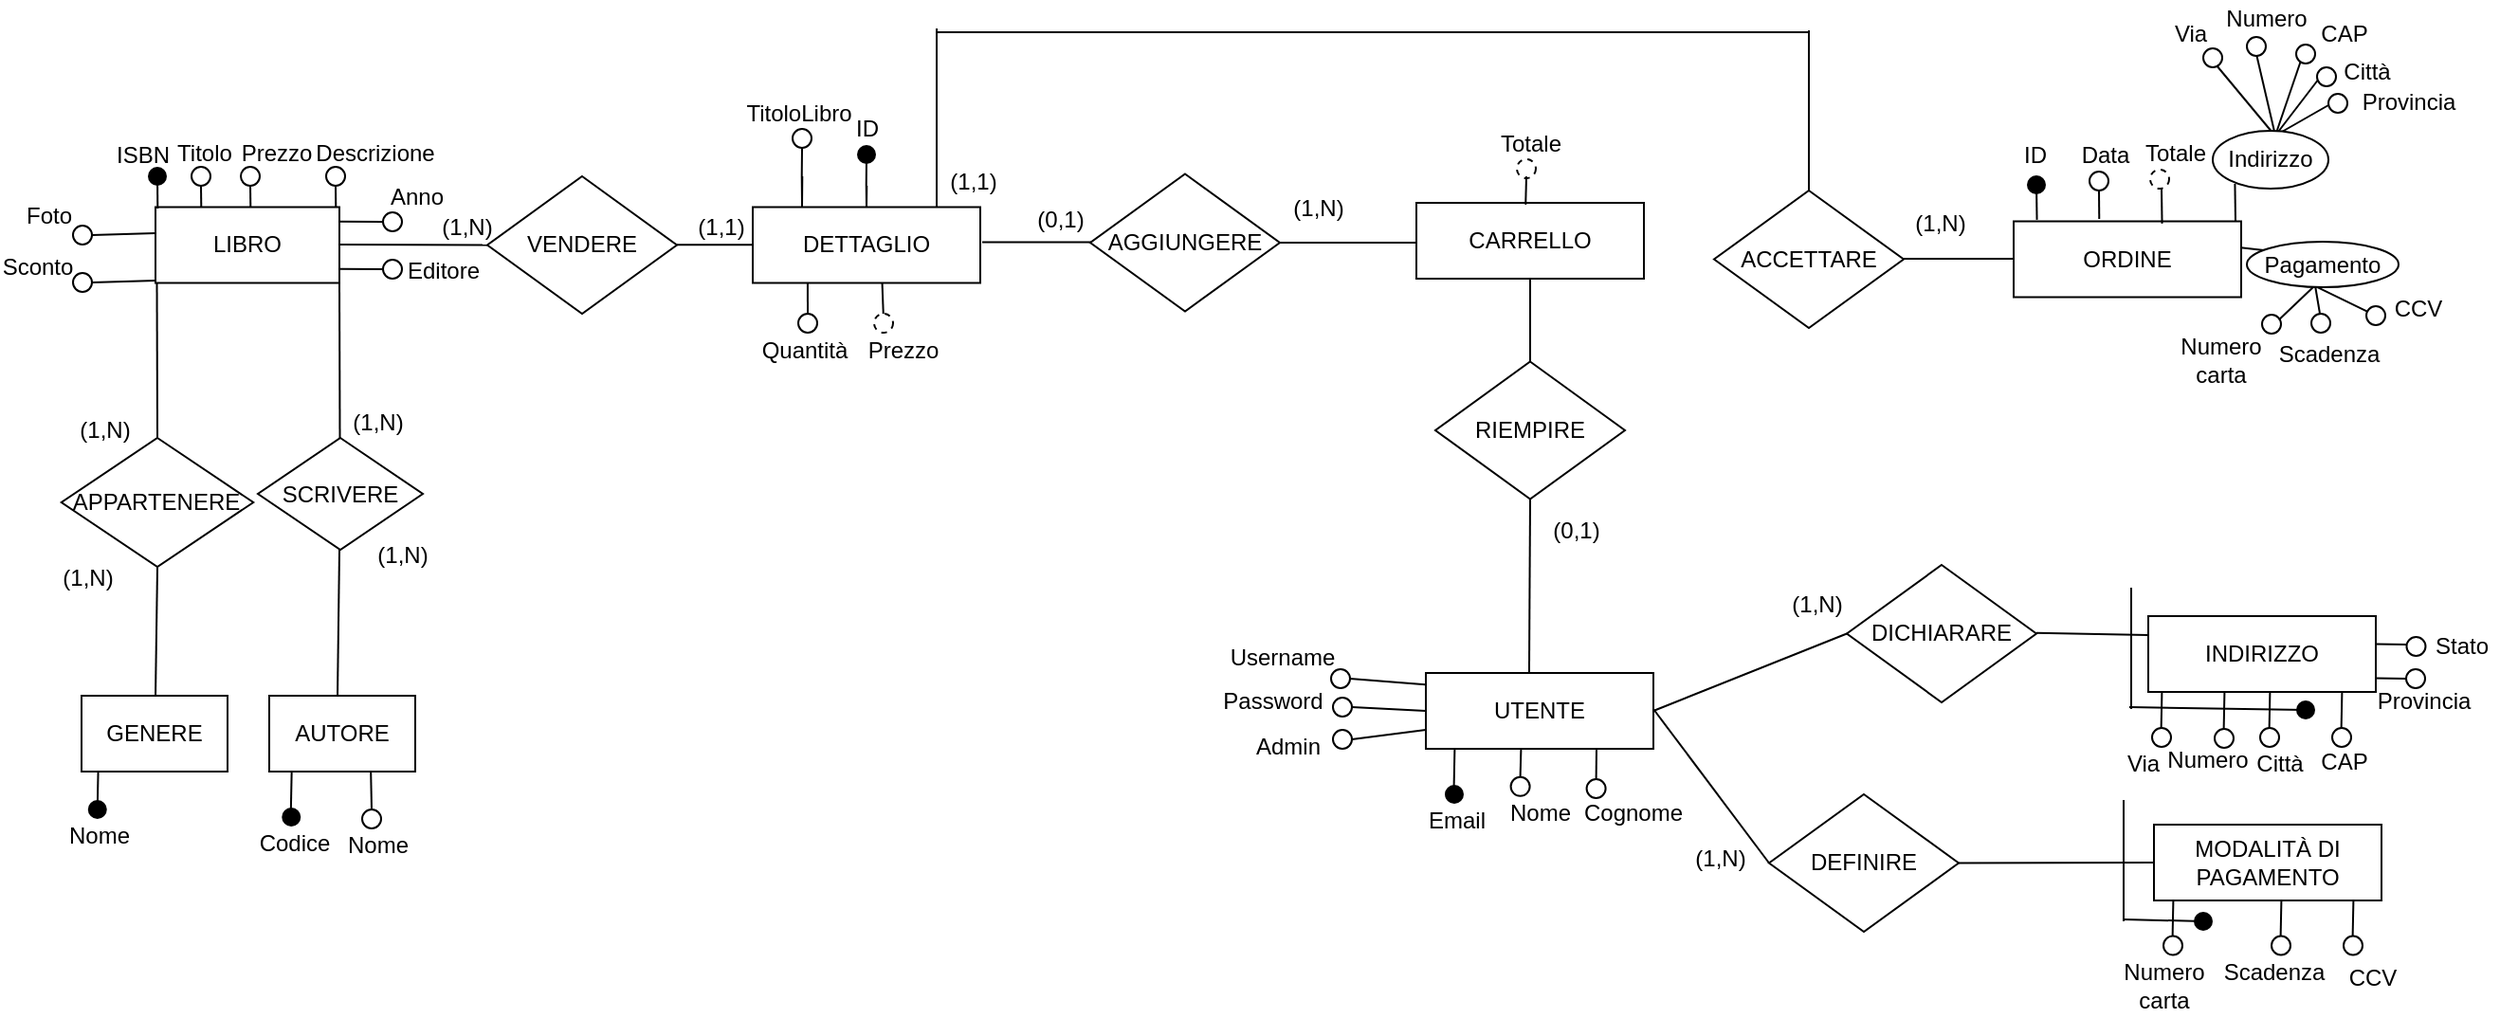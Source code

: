 <mxfile version="20.0.3" type="device"><diagram id="fzZBB7RTzRAueiXdscIY" name="modello ER"><mxGraphModel dx="1938" dy="1129" grid="1" gridSize="1" guides="1" tooltips="1" connect="1" arrows="1" fold="1" page="1" pageScale="1" pageWidth="1920" pageHeight="1200" math="0" shadow="0"><root><mxCell id="0"/><mxCell id="1" parent="0"/><mxCell id="a6g49Ok7K9a2qsl1jg5n-1" value="" style="endArrow=none;html=1;rounded=0;fillColor=#000000;startArrow=none;" parent="1" edge="1"><mxGeometry width="50" height="50" relative="1" as="geometry"><mxPoint x="1368" y="553" as="sourcePoint"/><mxPoint x="1368" y="617" as="targetPoint"/></mxGeometry></mxCell><mxCell id="3UIC18VesQbMjdOlCdr_-15" value="LIBRO" style="rounded=0;whiteSpace=wrap;html=1;" parent="1" vertex="1"><mxGeometry x="326" y="352.25" width="97" height="40" as="geometry"/></mxCell><mxCell id="3UIC18VesQbMjdOlCdr_-17" value="" style="endArrow=none;html=1;rounded=0;exitDx=0;exitDy=0;exitPerimeter=0;entryX=0.5;entryY=1;entryDx=0;entryDy=0;startArrow=none;" parent="1" source="3UIC18VesQbMjdOlCdr_-18" edge="1"><mxGeometry width="50" height="50" relative="1" as="geometry"><mxPoint x="327.14" y="353.0" as="sourcePoint"/><mxPoint x="327" y="338" as="targetPoint"/><Array as="points"/></mxGeometry></mxCell><mxCell id="3UIC18VesQbMjdOlCdr_-18" value="" style="shape=waypoint;sketch=0;size=6;pointerEvents=1;points=[];resizable=0;rotatable=0;perimeter=centerPerimeter;snapToPoint=1;strokeWidth=3;" parent="1" vertex="1"><mxGeometry x="307" y="316" width="40" height="40" as="geometry"/></mxCell><mxCell id="3UIC18VesQbMjdOlCdr_-19" value="" style="endArrow=none;html=1;rounded=0;exitX=0.044;exitY=-0.014;exitDx=0;exitDy=0;exitPerimeter=0;entryDx=0;entryDy=0;" parent="1" target="3UIC18VesQbMjdOlCdr_-18" edge="1"><mxGeometry width="50" height="50" relative="1" as="geometry"><mxPoint x="327.14" y="353.0" as="sourcePoint"/><mxPoint x="327" y="338" as="targetPoint"/><Array as="points"><mxPoint x="326.86" y="352.56"/></Array></mxGeometry></mxCell><mxCell id="3UIC18VesQbMjdOlCdr_-20" value="ISBN" style="text;html=1;align=center;verticalAlign=middle;resizable=0;points=[];autosize=1;strokeColor=none;fillColor=none;" parent="1" vertex="1"><mxGeometry x="300" y="316" width="38" height="18" as="geometry"/></mxCell><mxCell id="3UIC18VesQbMjdOlCdr_-21" value="" style="ellipse;whiteSpace=wrap;html=1;strokeWidth=1;" parent="1" vertex="1"><mxGeometry x="345" y="331" width="10" height="10" as="geometry"/></mxCell><mxCell id="3UIC18VesQbMjdOlCdr_-23" value="" style="endArrow=none;html=1;rounded=0;exitX=0.044;exitY=-0.014;exitDx=0;exitDy=0;exitPerimeter=0;" parent="1" edge="1"><mxGeometry width="50" height="50" relative="1" as="geometry"><mxPoint x="350.14" y="352.25" as="sourcePoint"/><mxPoint x="350" y="341" as="targetPoint"/><Array as="points"><mxPoint x="349.86" y="351.81"/></Array></mxGeometry></mxCell><mxCell id="3UIC18VesQbMjdOlCdr_-24" value="Titolo" style="text;html=1;strokeColor=none;fillColor=none;align=center;verticalAlign=middle;whiteSpace=wrap;rounded=0;" parent="1" vertex="1"><mxGeometry x="326" y="311" width="52" height="25" as="geometry"/></mxCell><mxCell id="3UIC18VesQbMjdOlCdr_-27" value="" style="ellipse;whiteSpace=wrap;html=1;strokeWidth=1;" parent="1" vertex="1"><mxGeometry x="371" y="331" width="10" height="10" as="geometry"/></mxCell><mxCell id="3UIC18VesQbMjdOlCdr_-28" value="" style="endArrow=none;html=1;rounded=0;exitX=0.044;exitY=-0.014;exitDx=0;exitDy=0;exitPerimeter=0;" parent="1" edge="1"><mxGeometry width="50" height="50" relative="1" as="geometry"><mxPoint x="376.14" y="352.25" as="sourcePoint"/><mxPoint x="376" y="341" as="targetPoint"/><Array as="points"><mxPoint x="375.86" y="351.81"/></Array></mxGeometry></mxCell><mxCell id="3UIC18VesQbMjdOlCdr_-29" value="Prezzo" style="text;html=1;strokeColor=none;fillColor=none;align=center;verticalAlign=middle;whiteSpace=wrap;rounded=0;" parent="1" vertex="1"><mxGeometry x="364" y="311" width="52" height="25" as="geometry"/></mxCell><mxCell id="3UIC18VesQbMjdOlCdr_-30" value="" style="ellipse;whiteSpace=wrap;html=1;strokeWidth=1;" parent="1" vertex="1"><mxGeometry x="416" y="331" width="10" height="10" as="geometry"/></mxCell><mxCell id="3UIC18VesQbMjdOlCdr_-31" value="" style="endArrow=none;html=1;rounded=0;exitX=0.044;exitY=-0.014;exitDx=0;exitDy=0;exitPerimeter=0;" parent="1" edge="1"><mxGeometry width="50" height="50" relative="1" as="geometry"><mxPoint x="421.14" y="352.25" as="sourcePoint"/><mxPoint x="421" y="341" as="targetPoint"/><Array as="points"><mxPoint x="420.86" y="351.81"/></Array></mxGeometry></mxCell><mxCell id="3UIC18VesQbMjdOlCdr_-32" value="Descrizione" style="text;html=1;strokeColor=none;fillColor=none;align=center;verticalAlign=middle;whiteSpace=wrap;rounded=0;" parent="1" vertex="1"><mxGeometry x="426" y="316" width="32" height="15" as="geometry"/></mxCell><mxCell id="3UIC18VesQbMjdOlCdr_-33" value="" style="ellipse;whiteSpace=wrap;html=1;strokeWidth=1;" parent="1" vertex="1"><mxGeometry x="446" y="355" width="10" height="10" as="geometry"/></mxCell><mxCell id="3UIC18VesQbMjdOlCdr_-35" value="Anno" style="text;html=1;strokeColor=none;fillColor=none;align=center;verticalAlign=middle;whiteSpace=wrap;rounded=0;" parent="1" vertex="1"><mxGeometry x="444" y="337" width="40" height="19" as="geometry"/></mxCell><mxCell id="3UIC18VesQbMjdOlCdr_-36" value="" style="endArrow=none;html=1;rounded=0;startArrow=none;" parent="1" edge="1"><mxGeometry width="50" height="50" relative="1" as="geometry"><mxPoint x="423" y="359.88" as="sourcePoint"/><mxPoint x="446" y="360" as="targetPoint"/></mxGeometry></mxCell><mxCell id="3UIC18VesQbMjdOlCdr_-37" value="" style="endArrow=none;html=1;rounded=0;startArrow=none;entryX=0;entryY=0.5;entryDx=0;entryDy=0;" parent="1" target="3UIC18VesQbMjdOlCdr_-38" edge="1"><mxGeometry width="50" height="50" relative="1" as="geometry"><mxPoint x="423" y="372.05" as="sourcePoint"/><mxPoint x="485" y="372" as="targetPoint"/></mxGeometry></mxCell><mxCell id="3UIC18VesQbMjdOlCdr_-38" value="VENDERE" style="rhombus;whiteSpace=wrap;html=1;" parent="1" vertex="1"><mxGeometry x="501" y="336" width="100" height="72.5" as="geometry"/></mxCell><mxCell id="3UIC18VesQbMjdOlCdr_-40" value="(1,N)" style="text;html=1;align=center;verticalAlign=middle;resizable=0;points=[];autosize=1;strokeColor=none;fillColor=none;" parent="1" vertex="1"><mxGeometry x="470" y="353" width="40" height="20" as="geometry"/></mxCell><mxCell id="3UIC18VesQbMjdOlCdr_-41" value="" style="ellipse;whiteSpace=wrap;html=1;strokeWidth=1;" parent="1" vertex="1"><mxGeometry x="446" y="380" width="10" height="10" as="geometry"/></mxCell><mxCell id="3UIC18VesQbMjdOlCdr_-42" value="" style="endArrow=none;html=1;rounded=0;startArrow=none;" parent="1" edge="1"><mxGeometry width="50" height="50" relative="1" as="geometry"><mxPoint x="423" y="384.88" as="sourcePoint"/><mxPoint x="446" y="385" as="targetPoint"/></mxGeometry></mxCell><mxCell id="3UIC18VesQbMjdOlCdr_-43" value="Editore" style="text;html=1;strokeColor=none;fillColor=none;align=center;verticalAlign=middle;whiteSpace=wrap;rounded=0;" parent="1" vertex="1"><mxGeometry x="458" y="376" width="40" height="19" as="geometry"/></mxCell><mxCell id="3UIC18VesQbMjdOlCdr_-44" value="" style="endArrow=none;html=1;rounded=0;entryX=0;entryY=0.5;entryDx=0;entryDy=0;startArrow=none;" parent="1" edge="1"><mxGeometry width="50" height="50" relative="1" as="geometry"><mxPoint x="601" y="372.07" as="sourcePoint"/><mxPoint x="641" y="372.07" as="targetPoint"/></mxGeometry></mxCell><mxCell id="3UIC18VesQbMjdOlCdr_-45" value="DETTAGLIO" style="rounded=0;whiteSpace=wrap;html=1;" parent="1" vertex="1"><mxGeometry x="641" y="352.25" width="120" height="40" as="geometry"/></mxCell><mxCell id="3UIC18VesQbMjdOlCdr_-51" value="" style="endArrow=none;html=1;rounded=0;exitX=0.044;exitY=-0.014;exitDx=0;exitDy=0;exitPerimeter=0;entryX=0.5;entryY=1;entryDx=0;entryDy=0;" parent="1" edge="1"><mxGeometry width="50" height="50" relative="1" as="geometry"><mxPoint x="701.14" y="341.0" as="sourcePoint"/><mxPoint x="701" y="326" as="targetPoint"/><Array as="points"><mxPoint x="701" y="352"/><mxPoint x="700.86" y="340.56"/></Array></mxGeometry></mxCell><mxCell id="3UIC18VesQbMjdOlCdr_-52" value="ID" style="text;html=1;align=center;verticalAlign=middle;resizable=0;points=[];autosize=1;strokeColor=none;fillColor=none;" parent="1" vertex="1"><mxGeometry x="690" y="302" width="22" height="18" as="geometry"/></mxCell><mxCell id="3UIC18VesQbMjdOlCdr_-53" value="" style="ellipse;whiteSpace=wrap;html=1;strokeWidth=1;" parent="1" vertex="1"><mxGeometry x="665" y="408.5" width="10" height="10" as="geometry"/></mxCell><mxCell id="3UIC18VesQbMjdOlCdr_-55" value="" style="endArrow=none;html=1;rounded=0;startArrow=none;exitX=0.233;exitY=1.021;exitDx=0;exitDy=0;exitPerimeter=0;" parent="1" edge="1"><mxGeometry width="50" height="50" relative="1" as="geometry"><mxPoint x="669.96" y="392.09" as="sourcePoint"/><mxPoint x="670" y="408" as="targetPoint"/></mxGeometry></mxCell><mxCell id="3UIC18VesQbMjdOlCdr_-56" value="" style="endArrow=none;html=1;rounded=0;startArrow=none;exitX=0.569;exitY=1.006;exitDx=0;exitDy=0;exitPerimeter=0;" parent="1" source="3UIC18VesQbMjdOlCdr_-45" target="3UIC18VesQbMjdOlCdr_-57" edge="1"><mxGeometry width="50" height="50" relative="1" as="geometry"><mxPoint x="696" y="408" as="sourcePoint"/><mxPoint x="709" y="407" as="targetPoint"/></mxGeometry></mxCell><mxCell id="3UIC18VesQbMjdOlCdr_-57" value="" style="ellipse;whiteSpace=wrap;html=1;strokeWidth=1;dashed=1;" parent="1" vertex="1"><mxGeometry x="705" y="408.5" width="10" height="10" as="geometry"/></mxCell><mxCell id="3UIC18VesQbMjdOlCdr_-58" value="Quantità" style="text;html=1;align=center;verticalAlign=middle;resizable=0;points=[];autosize=1;strokeColor=none;fillColor=none;" parent="1" vertex="1"><mxGeometry x="640" y="418.5" width="56" height="18" as="geometry"/></mxCell><mxCell id="3UIC18VesQbMjdOlCdr_-59" value="Prezzo" style="text;html=1;align=center;verticalAlign=middle;resizable=0;points=[];autosize=1;strokeColor=none;fillColor=none;" parent="1" vertex="1"><mxGeometry x="696" y="418.5" width="48" height="18" as="geometry"/></mxCell><mxCell id="3UIC18VesQbMjdOlCdr_-60" value="" style="endArrow=none;html=1;rounded=0;startArrow=none;exitX=0.75;exitY=1;exitDx=0;exitDy=0;" parent="1" edge="1"><mxGeometry width="50" height="50" relative="1" as="geometry"><mxPoint x="423.0" y="392.25" as="sourcePoint"/><mxPoint x="423.25" y="474" as="targetPoint"/></mxGeometry></mxCell><mxCell id="3UIC18VesQbMjdOlCdr_-61" value="SCRIVERE" style="rhombus;whiteSpace=wrap;html=1;" parent="1" vertex="1"><mxGeometry x="380" y="474" width="87" height="59" as="geometry"/></mxCell><mxCell id="3UIC18VesQbMjdOlCdr_-62" value="" style="endArrow=none;html=1;rounded=0;startArrow=none;exitX=0.75;exitY=1;exitDx=0;exitDy=0;" parent="1" edge="1"><mxGeometry width="50" height="50" relative="1" as="geometry"><mxPoint x="326.75" y="392.25" as="sourcePoint"/><mxPoint x="327" y="474" as="targetPoint"/></mxGeometry></mxCell><mxCell id="3UIC18VesQbMjdOlCdr_-63" value="APPARTENERE" style="rhombus;whiteSpace=wrap;html=1;" parent="1" vertex="1"><mxGeometry x="276.38" y="474" width="101.25" height="68" as="geometry"/></mxCell><mxCell id="3UIC18VesQbMjdOlCdr_-64" value="(1,N)" style="text;html=1;align=center;verticalAlign=middle;resizable=0;points=[];autosize=1;strokeColor=none;fillColor=none;" parent="1" vertex="1"><mxGeometry x="423" y="456" width="40" height="20" as="geometry"/></mxCell><mxCell id="3UIC18VesQbMjdOlCdr_-65" value="(1,N)" style="text;html=1;align=center;verticalAlign=middle;resizable=0;points=[];autosize=1;strokeColor=none;fillColor=none;" parent="1" vertex="1"><mxGeometry x="436" y="526" width="40" height="20" as="geometry"/></mxCell><mxCell id="3UIC18VesQbMjdOlCdr_-66" value="(1,N)" style="text;html=1;align=center;verticalAlign=middle;resizable=0;points=[];autosize=1;strokeColor=none;fillColor=none;" parent="1" vertex="1"><mxGeometry x="279" y="460" width="40" height="20" as="geometry"/></mxCell><mxCell id="3UIC18VesQbMjdOlCdr_-67" value="(1,N)" style="text;html=1;align=center;verticalAlign=middle;resizable=0;points=[];autosize=1;strokeColor=none;fillColor=none;" parent="1" vertex="1"><mxGeometry x="270" y="538" width="40" height="20" as="geometry"/></mxCell><mxCell id="3UIC18VesQbMjdOlCdr_-68" value="" style="endArrow=none;html=1;rounded=0;startArrow=none;exitX=0.5;exitY=1;exitDx=0;exitDy=0;" parent="1" source="3UIC18VesQbMjdOlCdr_-63" edge="1"><mxGeometry width="50" height="50" relative="1" as="geometry"><mxPoint x="316" y="559" as="sourcePoint"/><mxPoint x="326" y="611" as="targetPoint"/></mxGeometry></mxCell><mxCell id="3UIC18VesQbMjdOlCdr_-69" value="" style="endArrow=none;html=1;rounded=0;startArrow=none;exitX=0.5;exitY=1;exitDx=0;exitDy=0;" parent="1" edge="1"><mxGeometry width="50" height="50" relative="1" as="geometry"><mxPoint x="423.005" y="533" as="sourcePoint"/><mxPoint x="422" y="611" as="targetPoint"/></mxGeometry></mxCell><mxCell id="3UIC18VesQbMjdOlCdr_-70" value="GENERE" style="rounded=0;whiteSpace=wrap;html=1;" parent="1" vertex="1"><mxGeometry x="287" y="610" width="77" height="40" as="geometry"/></mxCell><mxCell id="3UIC18VesQbMjdOlCdr_-72" value="AUTORE" style="rounded=0;whiteSpace=wrap;html=1;" parent="1" vertex="1"><mxGeometry x="386" y="610" width="77" height="40" as="geometry"/></mxCell><mxCell id="3UIC18VesQbMjdOlCdr_-74" value="" style="shape=waypoint;sketch=0;size=6;pointerEvents=1;points=[];resizable=0;rotatable=0;perimeter=centerPerimeter;snapToPoint=1;strokeWidth=3;" parent="1" vertex="1"><mxGeometry x="275.38" y="650" width="40" height="40" as="geometry"/></mxCell><mxCell id="3UIC18VesQbMjdOlCdr_-75" value="" style="endArrow=none;html=1;rounded=0;startArrow=none;exitX=0.114;exitY=1.002;exitDx=0;exitDy=0;exitPerimeter=0;" parent="1" source="3UIC18VesQbMjdOlCdr_-70" target="3UIC18VesQbMjdOlCdr_-74" edge="1"><mxGeometry width="50" height="50" relative="1" as="geometry"><mxPoint x="294" y="666" as="sourcePoint"/><mxPoint x="334" y="666" as="targetPoint"/></mxGeometry></mxCell><mxCell id="3UIC18VesQbMjdOlCdr_-76" value="Nome" style="text;html=1;align=center;verticalAlign=middle;resizable=0;points=[];autosize=1;strokeColor=none;fillColor=none;" parent="1" vertex="1"><mxGeometry x="275.38" y="675" width="42" height="18" as="geometry"/></mxCell><mxCell id="3UIC18VesQbMjdOlCdr_-77" value="" style="shape=waypoint;sketch=0;size=6;pointerEvents=1;points=[];resizable=0;rotatable=0;perimeter=centerPerimeter;snapToPoint=1;strokeWidth=3;" parent="1" vertex="1"><mxGeometry x="377.63" y="654" width="40" height="40" as="geometry"/></mxCell><mxCell id="3UIC18VesQbMjdOlCdr_-78" value="Codice" style="text;html=1;align=center;verticalAlign=middle;resizable=0;points=[];autosize=1;strokeColor=none;fillColor=none;" parent="1" vertex="1"><mxGeometry x="374.63" y="679" width="48" height="18" as="geometry"/></mxCell><mxCell id="3UIC18VesQbMjdOlCdr_-79" value="" style="endArrow=none;html=1;rounded=0;startArrow=none;exitX=0.114;exitY=1.002;exitDx=0;exitDy=0;exitPerimeter=0;" parent="1" edge="1"><mxGeometry width="50" height="50" relative="1" as="geometry"><mxPoint x="397.828" y="650.0" as="sourcePoint"/><mxPoint x="397.43" y="669.92" as="targetPoint"/></mxGeometry></mxCell><mxCell id="3UIC18VesQbMjdOlCdr_-80" value="" style="ellipse;whiteSpace=wrap;html=1;strokeWidth=1;" parent="1" vertex="1"><mxGeometry x="435" y="670" width="10" height="10" as="geometry"/></mxCell><mxCell id="3UIC18VesQbMjdOlCdr_-82" value="" style="endArrow=none;html=1;rounded=0;startArrow=none;entryX=0.696;entryY=1.005;entryDx=0;entryDy=0;entryPerimeter=0;" parent="1" target="3UIC18VesQbMjdOlCdr_-72" edge="1"><mxGeometry width="50" height="50" relative="1" as="geometry"><mxPoint x="440" y="670" as="sourcePoint"/><mxPoint x="440" y="651" as="targetPoint"/></mxGeometry></mxCell><mxCell id="3UIC18VesQbMjdOlCdr_-85" value="Nome" style="text;html=1;align=center;verticalAlign=middle;resizable=0;points=[];autosize=1;strokeColor=none;fillColor=none;" parent="1" vertex="1"><mxGeometry x="422" y="680" width="42" height="18" as="geometry"/></mxCell><mxCell id="3UIC18VesQbMjdOlCdr_-87" value="" style="endArrow=none;html=1;rounded=0;startArrow=none;" parent="1" edge="1"><mxGeometry width="50" height="50" relative="1" as="geometry"><mxPoint x="762" y="370.76" as="sourcePoint"/><mxPoint x="836" y="370.76" as="targetPoint"/></mxGeometry></mxCell><mxCell id="3UIC18VesQbMjdOlCdr_-88" value="AGGIUNGERE" style="rhombus;whiteSpace=wrap;html=1;" parent="1" vertex="1"><mxGeometry x="819" y="334.75" width="100" height="72.5" as="geometry"/></mxCell><mxCell id="3UIC18VesQbMjdOlCdr_-90" value="" style="endArrow=none;html=1;rounded=0;startArrow=none;" parent="1" edge="1"><mxGeometry width="50" height="50" relative="1" as="geometry"><mxPoint x="919.0" y="371" as="sourcePoint"/><mxPoint x="993" y="371" as="targetPoint"/></mxGeometry></mxCell><mxCell id="3UIC18VesQbMjdOlCdr_-91" value="(1,N)" style="text;html=1;align=center;verticalAlign=middle;resizable=0;points=[];autosize=1;strokeColor=none;fillColor=none;" parent="1" vertex="1"><mxGeometry x="919" y="343" width="40" height="20" as="geometry"/></mxCell><mxCell id="3UIC18VesQbMjdOlCdr_-92" value="CARRELLO" style="rounded=0;whiteSpace=wrap;html=1;" parent="1" vertex="1"><mxGeometry x="991" y="350" width="120" height="40" as="geometry"/></mxCell><mxCell id="3UIC18VesQbMjdOlCdr_-101" value="" style="endArrow=none;html=1;rounded=0;entryX=0.5;entryY=1;entryDx=0;entryDy=0;startArrow=none;" parent="1" target="3UIC18VesQbMjdOlCdr_-92" edge="1"><mxGeometry width="50" height="50" relative="1" as="geometry"><mxPoint x="1051" y="435" as="sourcePoint"/><mxPoint x="1025" y="420" as="targetPoint"/></mxGeometry></mxCell><mxCell id="3UIC18VesQbMjdOlCdr_-102" value="RIEMPIRE" style="rhombus;whiteSpace=wrap;html=1;" parent="1" vertex="1"><mxGeometry x="1001" y="433.75" width="100" height="72.5" as="geometry"/></mxCell><mxCell id="3UIC18VesQbMjdOlCdr_-104" value="(0,1)" style="text;html=1;align=center;verticalAlign=middle;resizable=0;points=[];autosize=1;strokeColor=none;fillColor=none;" parent="1" vertex="1"><mxGeometry x="1057" y="513" width="36" height="19" as="geometry"/></mxCell><mxCell id="3UIC18VesQbMjdOlCdr_-105" value="" style="endArrow=none;html=1;rounded=0;entryX=0.5;entryY=1;entryDx=0;entryDy=0;startArrow=none;exitX=0.454;exitY=0.014;exitDx=0;exitDy=0;exitPerimeter=0;" parent="1" source="3UIC18VesQbMjdOlCdr_-106" target="3UIC18VesQbMjdOlCdr_-102" edge="1"><mxGeometry width="50" height="50" relative="1" as="geometry"><mxPoint x="1051" y="559" as="sourcePoint"/><mxPoint x="1020" y="529" as="targetPoint"/></mxGeometry></mxCell><mxCell id="3UIC18VesQbMjdOlCdr_-106" value="UTENTE" style="rounded=0;whiteSpace=wrap;html=1;" parent="1" vertex="1"><mxGeometry x="996" y="598" width="120" height="40" as="geometry"/></mxCell><mxCell id="3UIC18VesQbMjdOlCdr_-107" value="" style="shape=waypoint;sketch=0;size=6;pointerEvents=1;points=[];resizable=0;rotatable=0;perimeter=centerPerimeter;snapToPoint=1;strokeWidth=3;" parent="1" vertex="1"><mxGeometry x="991" y="642.0" width="40" height="40" as="geometry"/></mxCell><mxCell id="3UIC18VesQbMjdOlCdr_-108" value="Email" style="text;html=1;align=center;verticalAlign=middle;resizable=0;points=[];autosize=1;strokeColor=none;fillColor=none;" parent="1" vertex="1"><mxGeometry x="992" y="667.0" width="40" height="18" as="geometry"/></mxCell><mxCell id="3UIC18VesQbMjdOlCdr_-109" value="" style="endArrow=none;html=1;rounded=0;startArrow=none;exitX=0.114;exitY=1.002;exitDx=0;exitDy=0;exitPerimeter=0;" parent="1" edge="1"><mxGeometry width="50" height="50" relative="1" as="geometry"><mxPoint x="1011.198" y="638" as="sourcePoint"/><mxPoint x="1010.8" y="657.92" as="targetPoint"/></mxGeometry></mxCell><mxCell id="3UIC18VesQbMjdOlCdr_-111" value="Nome" style="text;html=1;align=center;verticalAlign=middle;resizable=0;points=[];autosize=1;strokeColor=none;fillColor=none;" parent="1" vertex="1"><mxGeometry x="1035" y="662.92" width="42" height="18" as="geometry"/></mxCell><mxCell id="3UIC18VesQbMjdOlCdr_-112" value="" style="endArrow=none;html=1;rounded=0;startArrow=none;exitX=0.114;exitY=1.002;exitDx=0;exitDy=0;exitPerimeter=0;" parent="1" target="3UIC18VesQbMjdOlCdr_-114" edge="1"><mxGeometry width="50" height="50" relative="1" as="geometry"><mxPoint x="1046.198" y="638" as="sourcePoint"/><mxPoint x="1045.8" y="657.92" as="targetPoint"/></mxGeometry></mxCell><mxCell id="3UIC18VesQbMjdOlCdr_-114" value="" style="ellipse;whiteSpace=wrap;html=1;strokeWidth=1;" parent="1" vertex="1"><mxGeometry x="1040.8" y="652.92" width="10" height="10" as="geometry"/></mxCell><mxCell id="3UIC18VesQbMjdOlCdr_-115" value="Cognome" style="text;html=1;align=center;verticalAlign=middle;resizable=0;points=[];autosize=1;strokeColor=none;fillColor=none;" parent="1" vertex="1"><mxGeometry x="1074" y="662.92" width="62" height="18" as="geometry"/></mxCell><mxCell id="3UIC18VesQbMjdOlCdr_-116" value="" style="ellipse;whiteSpace=wrap;html=1;strokeWidth=1;" parent="1" vertex="1"><mxGeometry x="1080.8" y="654.0" width="10" height="10" as="geometry"/></mxCell><mxCell id="3UIC18VesQbMjdOlCdr_-120" value="" style="endArrow=none;html=1;rounded=0;entryX=0.75;entryY=1;entryDx=0;entryDy=0;startArrow=none;exitX=0.5;exitY=0;exitDx=0;exitDy=0;" parent="1" source="3UIC18VesQbMjdOlCdr_-116" target="3UIC18VesQbMjdOlCdr_-106" edge="1"><mxGeometry width="50" height="50" relative="1" as="geometry"><mxPoint x="1063" y="685" as="sourcePoint"/><mxPoint x="1103" y="685" as="targetPoint"/></mxGeometry></mxCell><mxCell id="3UIC18VesQbMjdOlCdr_-122" value="ACCETTARE" style="rhombus;whiteSpace=wrap;html=1;fillColor=default;" parent="1" vertex="1"><mxGeometry x="1148" y="343.5" width="100" height="72.5" as="geometry"/></mxCell><mxCell id="3UIC18VesQbMjdOlCdr_-124" value="" style="endArrow=none;html=1;rounded=0;startArrow=none;" parent="1" edge="1"><mxGeometry width="50" height="50" relative="1" as="geometry"><mxPoint x="1248" y="379.44" as="sourcePoint"/><mxPoint x="1306" y="379.5" as="targetPoint"/></mxGeometry></mxCell><mxCell id="3UIC18VesQbMjdOlCdr_-126" value="ORDINE" style="rounded=0;whiteSpace=wrap;html=1;fillColor=default;" parent="1" vertex="1"><mxGeometry x="1306" y="359.75" width="120" height="40" as="geometry"/></mxCell><mxCell id="3UIC18VesQbMjdOlCdr_-127" value="" style="ellipse;whiteSpace=wrap;html=1;strokeWidth=1;" parent="1" vertex="1"><mxGeometry x="1346" y="333.5" width="10" height="10" as="geometry"/></mxCell><mxCell id="3UIC18VesQbMjdOlCdr_-128" value="" style="endArrow=none;html=1;rounded=0;exitX=0.044;exitY=-0.014;exitDx=0;exitDy=0;exitPerimeter=0;entryX=0.5;entryY=1;entryDx=0;entryDy=0;" parent="1" target="3UIC18VesQbMjdOlCdr_-127" edge="1"><mxGeometry width="50" height="50" relative="1" as="geometry"><mxPoint x="1351.14" y="358.5" as="sourcePoint"/><mxPoint x="1351" y="344.5" as="targetPoint"/><Array as="points"><mxPoint x="1350.86" y="358.06"/></Array></mxGeometry></mxCell><mxCell id="3UIC18VesQbMjdOlCdr_-130" value="" style="endArrow=none;html=1;rounded=0;entryX=0.5;entryY=1;entryDx=0;entryDy=0;exitDx=0;exitDy=0;exitPerimeter=0;startArrow=none;" parent="1" source="wWxoXZ1GnMz73M7K14au-23" edge="1"><mxGeometry width="50" height="50" relative="1" as="geometry"><mxPoint x="1318.28" y="358.94" as="sourcePoint"/><mxPoint x="1318" y="344.5" as="targetPoint"/></mxGeometry></mxCell><mxCell id="3UIC18VesQbMjdOlCdr_-131" value="ID" style="text;html=1;align=center;verticalAlign=middle;resizable=0;points=[];autosize=1;strokeColor=none;fillColor=none;" parent="1" vertex="1"><mxGeometry x="1306" y="315.5" width="22" height="18" as="geometry"/></mxCell><mxCell id="3UIC18VesQbMjdOlCdr_-132" value="Data" style="text;html=1;align=center;verticalAlign=middle;resizable=0;points=[];autosize=1;strokeColor=none;fillColor=none;" parent="1" vertex="1"><mxGeometry x="1336" y="315.5" width="36" height="18" as="geometry"/></mxCell><mxCell id="3UIC18VesQbMjdOlCdr_-142" value="INDIRIZZO" style="rounded=0;whiteSpace=wrap;html=1;fillColor=default;" parent="1" vertex="1"><mxGeometry x="1377" y="568" width="120" height="40" as="geometry"/></mxCell><mxCell id="3UIC18VesQbMjdOlCdr_-144" value="Via" style="text;html=1;align=center;verticalAlign=middle;resizable=0;points=[];autosize=1;strokeColor=none;fillColor=none;" parent="1" vertex="1"><mxGeometry x="1360" y="637.0" width="27" height="18" as="geometry"/></mxCell><mxCell id="3UIC18VesQbMjdOlCdr_-145" value="" style="endArrow=none;html=1;rounded=0;startArrow=none;exitX=0.114;exitY=1.002;exitDx=0;exitDy=0;exitPerimeter=0;" parent="1" edge="1"><mxGeometry width="50" height="50" relative="1" as="geometry"><mxPoint x="1384.198" y="608.08" as="sourcePoint"/><mxPoint x="1383.8" y="628.0" as="targetPoint"/></mxGeometry></mxCell><mxCell id="3UIC18VesQbMjdOlCdr_-146" value="" style="shape=waypoint;sketch=0;size=6;pointerEvents=1;points=[];resizable=0;rotatable=0;perimeter=centerPerimeter;snapToPoint=1;strokeWidth=3;" parent="1" vertex="1"><mxGeometry x="1421" y="612.0" width="40" height="40" as="geometry"/></mxCell><mxCell id="3UIC18VesQbMjdOlCdr_-147" value="Città" style="text;html=1;align=center;verticalAlign=middle;resizable=0;points=[];autosize=1;strokeColor=none;fillColor=none;" parent="1" vertex="1"><mxGeometry x="1428" y="637.0" width="35" height="18" as="geometry"/></mxCell><mxCell id="3UIC18VesQbMjdOlCdr_-148" value="" style="endArrow=none;html=1;rounded=0;startArrow=none;exitX=0.114;exitY=1.002;exitDx=0;exitDy=0;exitPerimeter=0;" parent="1" edge="1"><mxGeometry width="50" height="50" relative="1" as="geometry"><mxPoint x="1441.198" y="608" as="sourcePoint"/><mxPoint x="1440.8" y="627.92" as="targetPoint"/></mxGeometry></mxCell><mxCell id="3UIC18VesQbMjdOlCdr_-149" value="" style="ellipse;whiteSpace=wrap;html=1;strokeWidth=1;" parent="1" vertex="1"><mxGeometry x="1379" y="627" width="10" height="10" as="geometry"/></mxCell><mxCell id="3UIC18VesQbMjdOlCdr_-150" value="" style="ellipse;whiteSpace=wrap;html=1;strokeWidth=1;" parent="1" vertex="1"><mxGeometry x="1436" y="627" width="10" height="10" as="geometry"/></mxCell><mxCell id="3UIC18VesQbMjdOlCdr_-152" value="CAP" style="text;html=1;align=center;verticalAlign=middle;resizable=0;points=[];autosize=1;strokeColor=none;fillColor=none;" parent="1" vertex="1"><mxGeometry x="1462" y="636.0" width="35" height="18" as="geometry"/></mxCell><mxCell id="3UIC18VesQbMjdOlCdr_-153" value="" style="endArrow=none;html=1;rounded=0;startArrow=none;exitX=0.114;exitY=1.002;exitDx=0;exitDy=0;exitPerimeter=0;" parent="1" edge="1"><mxGeometry width="50" height="50" relative="1" as="geometry"><mxPoint x="1479.198" y="608" as="sourcePoint"/><mxPoint x="1478.8" y="627.92" as="targetPoint"/></mxGeometry></mxCell><mxCell id="3UIC18VesQbMjdOlCdr_-154" value="" style="ellipse;whiteSpace=wrap;html=1;strokeWidth=1;" parent="1" vertex="1"><mxGeometry x="1474" y="627" width="10" height="10" as="geometry"/></mxCell><mxCell id="3UIC18VesQbMjdOlCdr_-155" value="" style="endArrow=none;html=1;rounded=0;startArrow=none;" parent="1" source="3UIC18VesQbMjdOlCdr_-156" edge="1"><mxGeometry width="50" height="50" relative="1" as="geometry"><mxPoint x="1366" y="616" as="sourcePoint"/><mxPoint x="1461" y="617" as="targetPoint"/></mxGeometry></mxCell><mxCell id="3UIC18VesQbMjdOlCdr_-158" value="DICHIARARE" style="rhombus;whiteSpace=wrap;html=1;fillColor=default;" parent="1" vertex="1"><mxGeometry x="1218" y="541" width="100" height="72.5" as="geometry"/></mxCell><mxCell id="3UIC18VesQbMjdOlCdr_-159" value="" style="endArrow=none;html=1;rounded=0;entryX=0;entryY=0.5;entryDx=0;entryDy=0;startArrow=none;exitX=1;exitY=0.5;exitDx=0;exitDy=0;" parent="1" source="3UIC18VesQbMjdOlCdr_-106" target="3UIC18VesQbMjdOlCdr_-158" edge="1"><mxGeometry width="50" height="50" relative="1" as="geometry"><mxPoint x="1143" y="576.82" as="sourcePoint"/><mxPoint x="1183" y="576.82" as="targetPoint"/></mxGeometry></mxCell><mxCell id="3UIC18VesQbMjdOlCdr_-160" value="" style="endArrow=none;html=1;rounded=0;entryX=0;entryY=0.25;entryDx=0;entryDy=0;startArrow=none;" parent="1" target="3UIC18VesQbMjdOlCdr_-142" edge="1"><mxGeometry width="50" height="50" relative="1" as="geometry"><mxPoint x="1318" y="576.82" as="sourcePoint"/><mxPoint x="1358" y="576.82" as="targetPoint"/></mxGeometry></mxCell><mxCell id="3UIC18VesQbMjdOlCdr_-162" value="Numero" style="text;html=1;align=center;verticalAlign=middle;resizable=0;points=[];autosize=1;strokeColor=none;fillColor=none;" parent="1" vertex="1"><mxGeometry x="1382" y="635.0" width="52" height="18" as="geometry"/></mxCell><mxCell id="3UIC18VesQbMjdOlCdr_-163" value="" style="endArrow=none;html=1;rounded=0;startArrow=none;exitX=0.114;exitY=1.002;exitDx=0;exitDy=0;exitPerimeter=0;" parent="1" edge="1"><mxGeometry width="50" height="50" relative="1" as="geometry"><mxPoint x="1417.198" y="608.5" as="sourcePoint"/><mxPoint x="1416.8" y="628.42" as="targetPoint"/></mxGeometry></mxCell><mxCell id="3UIC18VesQbMjdOlCdr_-164" value="" style="ellipse;whiteSpace=wrap;html=1;strokeWidth=1;" parent="1" vertex="1"><mxGeometry x="1412" y="627.5" width="10" height="10" as="geometry"/></mxCell><mxCell id="3UIC18VesQbMjdOlCdr_-165" value="(1,N)" style="text;html=1;align=center;verticalAlign=middle;resizable=0;points=[];autosize=1;strokeColor=none;fillColor=none;" parent="1" vertex="1"><mxGeometry x="1182" y="552" width="40" height="20" as="geometry"/></mxCell><mxCell id="3UIC18VesQbMjdOlCdr_-171" value="MODALITÀ DI PAGAMENTO" style="rounded=0;whiteSpace=wrap;html=1;fillColor=default;" parent="1" vertex="1"><mxGeometry x="1380" y="678" width="120" height="40" as="geometry"/></mxCell><mxCell id="3UIC18VesQbMjdOlCdr_-172" value="DEFINIRE" style="rhombus;whiteSpace=wrap;html=1;fillColor=default;" parent="1" vertex="1"><mxGeometry x="1177" y="662" width="100" height="72.5" as="geometry"/></mxCell><mxCell id="3UIC18VesQbMjdOlCdr_-173" value="" style="endArrow=none;html=1;rounded=0;entryX=0;entryY=0.5;entryDx=0;entryDy=0;startArrow=none;exitX=1;exitY=0.5;exitDx=0;exitDy=0;" parent="1" source="3UIC18VesQbMjdOlCdr_-172" target="3UIC18VesQbMjdOlCdr_-171" edge="1"><mxGeometry width="50" height="50" relative="1" as="geometry"><mxPoint x="1390" y="700.99" as="sourcePoint"/><mxPoint x="1430" y="700.99" as="targetPoint"/></mxGeometry></mxCell><mxCell id="3UIC18VesQbMjdOlCdr_-177" value="Numero&lt;br&gt;carta" style="text;html=1;align=center;verticalAlign=middle;resizable=0;points=[];autosize=1;strokeColor=none;fillColor=none;" parent="1" vertex="1"><mxGeometry x="1359" y="746.75" width="52" height="32" as="geometry"/></mxCell><mxCell id="3UIC18VesQbMjdOlCdr_-178" value="" style="endArrow=none;html=1;rounded=0;startArrow=none;exitX=0.114;exitY=1.002;exitDx=0;exitDy=0;exitPerimeter=0;" parent="1" edge="1"><mxGeometry width="50" height="50" relative="1" as="geometry"><mxPoint x="1390.198" y="717.83" as="sourcePoint"/><mxPoint x="1389.8" y="737.75" as="targetPoint"/></mxGeometry></mxCell><mxCell id="3UIC18VesQbMjdOlCdr_-179" value="" style="shape=waypoint;sketch=0;size=6;pointerEvents=1;points=[];resizable=0;rotatable=0;perimeter=centerPerimeter;snapToPoint=1;strokeWidth=3;" parent="1" vertex="1"><mxGeometry x="1427" y="721.75" width="40" height="40" as="geometry"/></mxCell><mxCell id="3UIC18VesQbMjdOlCdr_-180" value="Scadenza" style="text;html=1;align=center;verticalAlign=middle;resizable=0;points=[];autosize=1;strokeColor=none;fillColor=none;" parent="1" vertex="1"><mxGeometry x="1411" y="746.75" width="64" height="18" as="geometry"/></mxCell><mxCell id="3UIC18VesQbMjdOlCdr_-181" value="" style="endArrow=none;html=1;rounded=0;startArrow=none;exitX=0.114;exitY=1.002;exitDx=0;exitDy=0;exitPerimeter=0;" parent="1" edge="1"><mxGeometry width="50" height="50" relative="1" as="geometry"><mxPoint x="1447.198" y="717.75" as="sourcePoint"/><mxPoint x="1446.8" y="737.67" as="targetPoint"/></mxGeometry></mxCell><mxCell id="3UIC18VesQbMjdOlCdr_-183" value="" style="ellipse;whiteSpace=wrap;html=1;strokeWidth=1;" parent="1" vertex="1"><mxGeometry x="1442" y="736.75" width="10" height="10" as="geometry"/></mxCell><mxCell id="3UIC18VesQbMjdOlCdr_-184" value="" style="shape=waypoint;sketch=0;size=6;pointerEvents=1;points=[];resizable=0;rotatable=0;perimeter=centerPerimeter;snapToPoint=1;strokeWidth=3;" parent="1" vertex="1"><mxGeometry x="1465" y="721.75" width="40" height="40" as="geometry"/></mxCell><mxCell id="3UIC18VesQbMjdOlCdr_-185" value="CCV" style="text;html=1;align=center;verticalAlign=middle;resizable=0;points=[];autosize=1;strokeColor=none;fillColor=none;" parent="1" vertex="1"><mxGeometry x="1477" y="750.0" width="36" height="18" as="geometry"/></mxCell><mxCell id="3UIC18VesQbMjdOlCdr_-186" value="" style="endArrow=none;html=1;rounded=0;startArrow=none;exitX=0.114;exitY=1.002;exitDx=0;exitDy=0;exitPerimeter=0;" parent="1" edge="1"><mxGeometry width="50" height="50" relative="1" as="geometry"><mxPoint x="1485.198" y="717.75" as="sourcePoint"/><mxPoint x="1484.8" y="737.67" as="targetPoint"/></mxGeometry></mxCell><mxCell id="3UIC18VesQbMjdOlCdr_-187" value="" style="ellipse;whiteSpace=wrap;html=1;strokeWidth=1;" parent="1" vertex="1"><mxGeometry x="1480" y="736.75" width="10" height="10" as="geometry"/></mxCell><mxCell id="3UIC18VesQbMjdOlCdr_-196" value="" style="endArrow=none;html=1;rounded=0;entryX=0;entryY=0.5;entryDx=0;entryDy=0;startArrow=none;" parent="1" target="3UIC18VesQbMjdOlCdr_-172" edge="1"><mxGeometry width="50" height="50" relative="1" as="geometry"><mxPoint x="1116" y="617" as="sourcePoint"/><mxPoint x="1391" y="712" as="targetPoint"/></mxGeometry></mxCell><mxCell id="3UIC18VesQbMjdOlCdr_-197" value="(1,N)" style="text;html=1;align=center;verticalAlign=middle;resizable=0;points=[];autosize=1;strokeColor=none;fillColor=none;" parent="1" vertex="1"><mxGeometry x="1131" y="686" width="40" height="20" as="geometry"/></mxCell><mxCell id="3UIC18VesQbMjdOlCdr_-156" value="" style="shape=waypoint;sketch=0;size=6;pointerEvents=1;points=[];resizable=0;rotatable=0;perimeter=centerPerimeter;snapToPoint=1;strokeWidth=3;fillColor=none;" parent="1" vertex="1"><mxGeometry x="1440" y="597.5" width="40" height="40" as="geometry"/></mxCell><mxCell id="CQA3hWm4hTRZ9ABic1_u-13" value="" style="endArrow=none;html=1;rounded=0;startArrow=none;" parent="1" target="3UIC18VesQbMjdOlCdr_-156" edge="1"><mxGeometry width="50" height="50" relative="1" as="geometry"><mxPoint x="1367" y="616" as="sourcePoint"/><mxPoint x="1461.0" y="617" as="targetPoint"/></mxGeometry></mxCell><mxCell id="CQA3hWm4hTRZ9ABic1_u-14" value="Provincia" style="text;html=1;align=center;verticalAlign=middle;resizable=0;points=[];autosize=1;strokeColor=none;fillColor=none;" parent="1" vertex="1"><mxGeometry x="1492" y="604.0" width="60" height="18" as="geometry"/></mxCell><mxCell id="CQA3hWm4hTRZ9ABic1_u-15" value="" style="endArrow=none;html=1;rounded=0;startArrow=none;exitX=0;exitY=0.5;exitDx=0;exitDy=0;entryX=0.998;entryY=0.82;entryDx=0;entryDy=0;entryPerimeter=0;" parent="1" source="CQA3hWm4hTRZ9ABic1_u-16" target="3UIC18VesQbMjdOlCdr_-142" edge="1"><mxGeometry width="50" height="50" relative="1" as="geometry"><mxPoint x="1507.168" y="603.04" as="sourcePoint"/><mxPoint x="1506.77" y="622.96" as="targetPoint"/></mxGeometry></mxCell><mxCell id="CQA3hWm4hTRZ9ABic1_u-16" value="" style="ellipse;whiteSpace=wrap;html=1;strokeWidth=1;" parent="1" vertex="1"><mxGeometry x="1513" y="596" width="10" height="10" as="geometry"/></mxCell><mxCell id="CQA3hWm4hTRZ9ABic1_u-17" value="Stato" style="text;html=1;align=center;verticalAlign=middle;resizable=0;points=[];autosize=1;strokeColor=none;fillColor=none;" parent="1" vertex="1"><mxGeometry x="1523.24" y="575.0" width="38" height="18" as="geometry"/></mxCell><mxCell id="CQA3hWm4hTRZ9ABic1_u-18" value="" style="ellipse;whiteSpace=wrap;html=1;strokeWidth=1;" parent="1" vertex="1"><mxGeometry x="1513.24" y="579" width="10" height="10" as="geometry"/></mxCell><mxCell id="CQA3hWm4hTRZ9ABic1_u-19" value="" style="endArrow=none;html=1;rounded=0;startArrow=none;exitX=0;exitY=0.5;exitDx=0;exitDy=0;entryX=0.998;entryY=0.82;entryDx=0;entryDy=0;entryPerimeter=0;" parent="1" edge="1"><mxGeometry width="50" height="50" relative="1" as="geometry"><mxPoint x="1513.24" y="583.0" as="sourcePoint"/><mxPoint x="1497.0" y="582.8" as="targetPoint"/></mxGeometry></mxCell><mxCell id="wWxoXZ1GnMz73M7K14au-1" value="(0,1)" style="text;html=1;align=center;verticalAlign=middle;resizable=0;points=[];autosize=1;strokeColor=none;fillColor=none;" parent="1" vertex="1"><mxGeometry x="785" y="349.25" width="36" height="19" as="geometry"/></mxCell><mxCell id="wWxoXZ1GnMz73M7K14au-3" value="" style="ellipse;whiteSpace=wrap;html=1;strokeWidth=1;" parent="1" vertex="1"><mxGeometry x="282.5" y="362" width="10" height="10" as="geometry"/></mxCell><mxCell id="wWxoXZ1GnMz73M7K14au-4" value="Foto" style="text;html=1;strokeColor=none;fillColor=none;align=center;verticalAlign=middle;whiteSpace=wrap;rounded=0;" parent="1" vertex="1"><mxGeometry x="250" y="347" width="40" height="19" as="geometry"/></mxCell><mxCell id="wWxoXZ1GnMz73M7K14au-5" value="" style="endArrow=none;html=1;rounded=0;startArrow=none;exitX=1;exitY=0.5;exitDx=0;exitDy=0;entryX=0.002;entryY=0.344;entryDx=0;entryDy=0;entryPerimeter=0;" parent="1" target="3UIC18VesQbMjdOlCdr_-15" edge="1"><mxGeometry width="50" height="50" relative="1" as="geometry"><mxPoint x="292.5" y="367" as="sourcePoint"/><mxPoint x="326.582" y="368.01" as="targetPoint"/></mxGeometry></mxCell><mxCell id="wWxoXZ1GnMz73M7K14au-6" value="" style="ellipse;whiteSpace=wrap;html=1;strokeWidth=1;" parent="1" vertex="1"><mxGeometry x="282.5" y="387" width="10" height="10" as="geometry"/></mxCell><mxCell id="wWxoXZ1GnMz73M7K14au-7" value="Sconto" style="text;html=1;strokeColor=none;fillColor=none;align=center;verticalAlign=middle;whiteSpace=wrap;rounded=0;" parent="1" vertex="1"><mxGeometry x="244" y="374" width="40" height="19" as="geometry"/></mxCell><mxCell id="wWxoXZ1GnMz73M7K14au-8" value="" style="endArrow=none;html=1;rounded=0;startArrow=none;exitX=1;exitY=0.5;exitDx=0;exitDy=0;entryX=0.002;entryY=0.344;entryDx=0;entryDy=0;entryPerimeter=0;" parent="1" edge="1"><mxGeometry width="50" height="50" relative="1" as="geometry"><mxPoint x="292.5" y="392" as="sourcePoint"/><mxPoint x="326.194" y="391.01" as="targetPoint"/></mxGeometry></mxCell><mxCell id="wWxoXZ1GnMz73M7K14au-13" value="" style="shape=waypoint;sketch=0;size=6;pointerEvents=1;points=[];resizable=0;rotatable=0;perimeter=centerPerimeter;snapToPoint=1;strokeWidth=3;" parent="1" vertex="1"><mxGeometry x="681" y="304.5" width="40" height="40" as="geometry"/></mxCell><mxCell id="wWxoXZ1GnMz73M7K14au-19" value="" style="endArrow=none;html=1;rounded=0;fillColor=#000000;" parent="1" edge="1"><mxGeometry width="50" height="50" relative="1" as="geometry"><mxPoint x="738" y="352.25" as="sourcePoint"/><mxPoint x="738" y="258" as="targetPoint"/></mxGeometry></mxCell><mxCell id="wWxoXZ1GnMz73M7K14au-20" value="" style="endArrow=none;html=1;rounded=0;fillColor=#000000;" parent="1" edge="1"><mxGeometry width="50" height="50" relative="1" as="geometry"><mxPoint x="738" y="260" as="sourcePoint"/><mxPoint x="1198" y="260" as="targetPoint"/></mxGeometry></mxCell><mxCell id="wWxoXZ1GnMz73M7K14au-21" value="" style="endArrow=none;html=1;rounded=0;fillColor=#000000;exitX=0.5;exitY=0;exitDx=0;exitDy=0;" parent="1" source="3UIC18VesQbMjdOlCdr_-122" edge="1"><mxGeometry width="50" height="50" relative="1" as="geometry"><mxPoint x="1254" y="412" as="sourcePoint"/><mxPoint x="1198" y="259" as="targetPoint"/></mxGeometry></mxCell><mxCell id="wWxoXZ1GnMz73M7K14au-22" value="(1,N)" style="text;html=1;align=center;verticalAlign=middle;resizable=0;points=[];autosize=1;strokeColor=none;fillColor=none;" parent="1" vertex="1"><mxGeometry x="1247" y="350.5" width="40" height="20" as="geometry"/></mxCell><mxCell id="wWxoXZ1GnMz73M7K14au-23" value="" style="shape=waypoint;sketch=0;size=6;pointerEvents=1;points=[];resizable=0;rotatable=0;perimeter=centerPerimeter;snapToPoint=1;strokeWidth=3;" parent="1" vertex="1"><mxGeometry x="1298" y="320.5" width="40" height="40" as="geometry"/></mxCell><mxCell id="wWxoXZ1GnMz73M7K14au-24" value="" style="endArrow=none;html=1;rounded=0;entryDx=0;entryDy=0;exitX=0.044;exitY=-0.014;exitDx=0;exitDy=0;exitPerimeter=0;" parent="1" target="wWxoXZ1GnMz73M7K14au-23" edge="1"><mxGeometry width="50" height="50" relative="1" as="geometry"><mxPoint x="1318.28" y="358.94" as="sourcePoint"/><mxPoint x="1318" y="344.5" as="targetPoint"/></mxGeometry></mxCell><mxCell id="wWxoXZ1GnMz73M7K14au-25" value="" style="ellipse;whiteSpace=wrap;html=1;strokeWidth=1;dashed=1;" parent="1" vertex="1"><mxGeometry x="1378" y="332.5" width="10" height="10" as="geometry"/></mxCell><mxCell id="wWxoXZ1GnMz73M7K14au-27" value="" style="endArrow=none;html=1;rounded=0;entryDx=0;entryDy=0;exitX=0.044;exitY=-0.014;exitDx=0;exitDy=0;exitPerimeter=0;" parent="1" edge="1"><mxGeometry width="50" height="50" relative="1" as="geometry"><mxPoint x="1384.28" y="360.94" as="sourcePoint"/><mxPoint x="1384" y="342.5" as="targetPoint"/></mxGeometry></mxCell><mxCell id="wWxoXZ1GnMz73M7K14au-28" value="Totale" style="text;html=1;align=center;verticalAlign=middle;resizable=0;points=[];autosize=1;strokeColor=none;fillColor=none;" parent="1" vertex="1"><mxGeometry x="1369" y="314.5" width="43" height="19" as="geometry"/></mxCell><mxCell id="S0o-RH4SCtbpkKraAKMt-1" value="" style="endArrow=none;html=1;rounded=0;fillColor=#000000;entryX=0.192;entryY=0.916;entryDx=0;entryDy=0;entryPerimeter=0;" parent="1" target="br5hXkosf6t9aPY254ba-35" edge="1"><mxGeometry width="50" height="50" relative="1" as="geometry"><mxPoint x="1423" y="359.75" as="sourcePoint"/><mxPoint x="1423" y="342.5" as="targetPoint"/></mxGeometry></mxCell><mxCell id="S0o-RH4SCtbpkKraAKMt-3" value="" style="endArrow=none;html=1;rounded=0;fillColor=#000000;exitX=0.492;exitY=0.053;exitDx=0;exitDy=0;exitPerimeter=0;" parent="1" edge="1"><mxGeometry width="50" height="50" relative="1" as="geometry"><mxPoint x="1443.792" y="314.507" as="sourcePoint"/><mxPoint x="1413" y="277.5" as="targetPoint"/></mxGeometry></mxCell><mxCell id="S0o-RH4SCtbpkKraAKMt-4" value="" style="endArrow=none;html=1;rounded=0;fillColor=#000000;" parent="1" edge="1"><mxGeometry width="50" height="50" relative="1" as="geometry"><mxPoint x="1444" y="314.5" as="sourcePoint"/><mxPoint x="1434" y="271.5" as="targetPoint"/></mxGeometry></mxCell><mxCell id="S0o-RH4SCtbpkKraAKMt-5" value="Via" style="text;html=1;align=center;verticalAlign=middle;resizable=0;points=[];autosize=1;strokeColor=none;fillColor=none;" parent="1" vertex="1"><mxGeometry x="1385" y="251.5" width="28" height="19" as="geometry"/></mxCell><mxCell id="S0o-RH4SCtbpkKraAKMt-6" value="" style="ellipse;whiteSpace=wrap;html=1;strokeWidth=1;" parent="1" vertex="1"><mxGeometry x="1406" y="268.5" width="10" height="10" as="geometry"/></mxCell><mxCell id="62fPOmN_QYvRpiHNyJJZ-1" value="Numero" style="text;html=1;align=center;verticalAlign=middle;resizable=0;points=[];autosize=1;strokeColor=none;fillColor=none;" parent="1" vertex="1"><mxGeometry x="1412" y="243.5" width="54" height="19" as="geometry"/></mxCell><mxCell id="62fPOmN_QYvRpiHNyJJZ-2" value="" style="ellipse;whiteSpace=wrap;html=1;strokeWidth=1;" parent="1" vertex="1"><mxGeometry x="1429" y="262.5" width="10" height="10" as="geometry"/></mxCell><mxCell id="62fPOmN_QYvRpiHNyJJZ-3" value="" style="endArrow=none;html=1;rounded=0;fillColor=#000000;" parent="1" edge="1"><mxGeometry width="50" height="50" relative="1" as="geometry"><mxPoint x="1444" y="314.5" as="sourcePoint"/><mxPoint x="1458" y="273.5" as="targetPoint"/></mxGeometry></mxCell><mxCell id="62fPOmN_QYvRpiHNyJJZ-4" value="" style="ellipse;whiteSpace=wrap;html=1;strokeWidth=1;" parent="1" vertex="1"><mxGeometry x="1455" y="266.5" width="10" height="10" as="geometry"/></mxCell><mxCell id="_oYBk3gEm-CicpSmQlhb-1" value="CAP" style="text;html=1;align=center;verticalAlign=middle;resizable=0;points=[];autosize=1;strokeColor=none;fillColor=none;" parent="1" vertex="1"><mxGeometry x="1462" y="251.5" width="36" height="19" as="geometry"/></mxCell><mxCell id="_oYBk3gEm-CicpSmQlhb-3" value="" style="endArrow=none;html=1;rounded=0;fillColor=#000000;" parent="1" edge="1"><mxGeometry width="50" height="50" relative="1" as="geometry"><mxPoint x="1444" y="314.5" as="sourcePoint"/><mxPoint x="1467" y="284.5" as="targetPoint"/></mxGeometry></mxCell><mxCell id="_oYBk3gEm-CicpSmQlhb-4" value="" style="ellipse;whiteSpace=wrap;html=1;strokeWidth=1;" parent="1" vertex="1"><mxGeometry x="1466" y="278.5" width="10" height="10" as="geometry"/></mxCell><mxCell id="_oYBk3gEm-CicpSmQlhb-5" value="Città" style="text;html=1;align=center;verticalAlign=middle;resizable=0;points=[];autosize=1;strokeColor=none;fillColor=none;" parent="1" vertex="1"><mxGeometry x="1474" y="271.5" width="36" height="19" as="geometry"/></mxCell><mxCell id="Ug8k4IQ-9zgyEfctzaj1-1" value="" style="endArrow=none;html=1;rounded=0;fillColor=#000000;" parent="1" edge="1"><mxGeometry width="50" height="50" relative="1" as="geometry"><mxPoint x="1444" y="314.5" as="sourcePoint"/><mxPoint x="1472" y="298.5" as="targetPoint"/></mxGeometry></mxCell><mxCell id="Ug8k4IQ-9zgyEfctzaj1-2" value="" style="ellipse;whiteSpace=wrap;html=1;strokeWidth=1;" parent="1" vertex="1"><mxGeometry x="1472" y="292.5" width="10" height="10" as="geometry"/></mxCell><mxCell id="Ug8k4IQ-9zgyEfctzaj1-3" value="Provincia" style="text;html=1;align=center;verticalAlign=middle;resizable=0;points=[];autosize=1;strokeColor=none;fillColor=none;" parent="1" vertex="1"><mxGeometry x="1484" y="287.5" width="60" height="19" as="geometry"/></mxCell><mxCell id="br5hXkosf6t9aPY254ba-2" value="" style="endArrow=none;html=1;rounded=0;fillColor=#000000;exitX=0.998;exitY=0.348;exitDx=0;exitDy=0;entryX=0.112;entryY=0.187;entryDx=0;entryDy=0;entryPerimeter=0;exitPerimeter=0;" parent="1" source="3UIC18VesQbMjdOlCdr_-126" target="br5hXkosf6t9aPY254ba-36" edge="1"><mxGeometry width="50" height="50" relative="1" as="geometry"><mxPoint x="1426" y="369.75" as="sourcePoint"/><mxPoint x="1454.001" y="370.389" as="targetPoint"/></mxGeometry></mxCell><mxCell id="br5hXkosf6t9aPY254ba-4" value="" style="endArrow=none;html=1;rounded=0;fillColor=#000000;" parent="1" edge="1"><mxGeometry width="50" height="50" relative="1" as="geometry"><mxPoint x="1444" y="413.5" as="sourcePoint"/><mxPoint x="1465" y="393.5" as="targetPoint"/></mxGeometry></mxCell><mxCell id="br5hXkosf6t9aPY254ba-5" value="" style="endArrow=none;html=1;rounded=0;fillColor=#000000;" parent="1" edge="1"><mxGeometry width="50" height="50" relative="1" as="geometry"><mxPoint x="1465" y="393.63" as="sourcePoint"/><mxPoint x="1468" y="411.38" as="targetPoint"/></mxGeometry></mxCell><mxCell id="br5hXkosf6t9aPY254ba-6" value="" style="endArrow=none;html=1;rounded=0;fillColor=#000000;exitX=0.406;exitY=0.978;exitDx=0;exitDy=0;exitPerimeter=0;startArrow=none;" parent="1" source="br5hXkosf6t9aPY254ba-12" edge="1"><mxGeometry width="50" height="50" relative="1" as="geometry"><mxPoint x="1475" y="396.5" as="sourcePoint"/><mxPoint x="1496" y="409.5" as="targetPoint"/></mxGeometry></mxCell><mxCell id="br5hXkosf6t9aPY254ba-7" value="Numero&lt;br&gt;carta" style="text;html=1;align=center;verticalAlign=middle;resizable=0;points=[];autosize=1;strokeColor=none;fillColor=none;" parent="1" vertex="1"><mxGeometry x="1388" y="416.5" width="54" height="33" as="geometry"/></mxCell><mxCell id="br5hXkosf6t9aPY254ba-8" value="Scadenza" style="text;html=1;align=center;verticalAlign=middle;resizable=0;points=[];autosize=1;strokeColor=none;fillColor=none;" parent="1" vertex="1"><mxGeometry x="1440" y="420.5" width="64" height="19" as="geometry"/></mxCell><mxCell id="br5hXkosf6t9aPY254ba-9" value="CCV" style="text;html=1;align=center;verticalAlign=middle;resizable=0;points=[];autosize=1;strokeColor=none;fillColor=none;" parent="1" vertex="1"><mxGeometry x="1501" y="396.5" width="36" height="19" as="geometry"/></mxCell><mxCell id="br5hXkosf6t9aPY254ba-10" value="" style="ellipse;whiteSpace=wrap;html=1;strokeWidth=1;" parent="1" vertex="1"><mxGeometry x="1437" y="409" width="10" height="10" as="geometry"/></mxCell><mxCell id="br5hXkosf6t9aPY254ba-11" value="" style="ellipse;whiteSpace=wrap;html=1;strokeWidth=1;" parent="1" vertex="1"><mxGeometry x="1463" y="408.5" width="10" height="10" as="geometry"/></mxCell><mxCell id="br5hXkosf6t9aPY254ba-12" value="" style="ellipse;whiteSpace=wrap;html=1;strokeWidth=1;" parent="1" vertex="1"><mxGeometry x="1492" y="404.5" width="10" height="10" as="geometry"/></mxCell><mxCell id="br5hXkosf6t9aPY254ba-13" value="" style="endArrow=none;html=1;rounded=0;fillColor=#000000;exitX=0.406;exitY=0.978;exitDx=0;exitDy=0;exitPerimeter=0;" parent="1" target="br5hXkosf6t9aPY254ba-12" edge="1"><mxGeometry width="50" height="50" relative="1" as="geometry"><mxPoint x="1465.232" y="394.082" as="sourcePoint"/><mxPoint x="1496.0" y="409.5" as="targetPoint"/></mxGeometry></mxCell><mxCell id="br5hXkosf6t9aPY254ba-25" value="" style="ellipse;whiteSpace=wrap;html=1;strokeWidth=1;" parent="1" vertex="1"><mxGeometry x="946.0" y="596.0" width="10" height="10" as="geometry"/></mxCell><mxCell id="br5hXkosf6t9aPY254ba-26" value="" style="ellipse;whiteSpace=wrap;html=1;strokeWidth=1;" parent="1" vertex="1"><mxGeometry x="947.0" y="611.0" width="10" height="10" as="geometry"/></mxCell><mxCell id="br5hXkosf6t9aPY254ba-27" value="" style="ellipse;whiteSpace=wrap;html=1;strokeWidth=1;" parent="1" vertex="1"><mxGeometry x="947.0" y="628.0" width="10" height="10" as="geometry"/></mxCell><mxCell id="br5hXkosf6t9aPY254ba-29" value="Username" style="text;html=1;align=center;verticalAlign=middle;resizable=0;points=[];autosize=1;strokeColor=none;fillColor=none;" parent="1" vertex="1"><mxGeometry x="887" y="580" width="66" height="19" as="geometry"/></mxCell><mxCell id="br5hXkosf6t9aPY254ba-30" value="Admin" style="text;html=1;align=center;verticalAlign=middle;resizable=0;points=[];autosize=1;strokeColor=none;fillColor=none;" parent="1" vertex="1"><mxGeometry x="900" y="627.5" width="45" height="19" as="geometry"/></mxCell><mxCell id="br5hXkosf6t9aPY254ba-31" value="Password" style="text;html=1;align=center;verticalAlign=middle;resizable=0;points=[];autosize=1;strokeColor=none;fillColor=none;" parent="1" vertex="1"><mxGeometry x="883" y="603.5" width="64" height="19" as="geometry"/></mxCell><mxCell id="br5hXkosf6t9aPY254ba-32" value="" style="endArrow=none;html=1;rounded=0;fillColor=#000000;entryX=-0.002;entryY=0.152;entryDx=0;entryDy=0;entryPerimeter=0;exitX=1;exitY=0.5;exitDx=0;exitDy=0;" parent="1" source="br5hXkosf6t9aPY254ba-25" target="3UIC18VesQbMjdOlCdr_-106" edge="1"><mxGeometry width="50" height="50" relative="1" as="geometry"><mxPoint x="1040" y="623" as="sourcePoint"/><mxPoint x="1090" y="573" as="targetPoint"/></mxGeometry></mxCell><mxCell id="br5hXkosf6t9aPY254ba-33" value="" style="endArrow=none;html=1;rounded=0;fillColor=#000000;entryX=0;entryY=0.5;entryDx=0;entryDy=0;exitX=1;exitY=0.5;exitDx=0;exitDy=0;" parent="1" source="br5hXkosf6t9aPY254ba-26" target="3UIC18VesQbMjdOlCdr_-106" edge="1"><mxGeometry width="50" height="50" relative="1" as="geometry"><mxPoint x="1040" y="623" as="sourcePoint"/><mxPoint x="1090" y="573" as="targetPoint"/></mxGeometry></mxCell><mxCell id="br5hXkosf6t9aPY254ba-34" value="" style="endArrow=none;html=1;rounded=0;fillColor=#000000;entryX=0;entryY=0.75;entryDx=0;entryDy=0;exitX=1;exitY=0.5;exitDx=0;exitDy=0;" parent="1" source="br5hXkosf6t9aPY254ba-27" target="3UIC18VesQbMjdOlCdr_-106" edge="1"><mxGeometry width="50" height="50" relative="1" as="geometry"><mxPoint x="1040" y="623" as="sourcePoint"/><mxPoint x="1090" y="573" as="targetPoint"/></mxGeometry></mxCell><mxCell id="br5hXkosf6t9aPY254ba-35" value="Indirizzo" style="ellipse;whiteSpace=wrap;html=1;fillColor=default;" parent="1" vertex="1"><mxGeometry x="1411" y="312" width="61" height="30.5" as="geometry"/></mxCell><mxCell id="br5hXkosf6t9aPY254ba-36" value="Pagamento" style="ellipse;whiteSpace=wrap;html=1;fillColor=default;" parent="1" vertex="1"><mxGeometry x="1429" y="370.5" width="80" height="24" as="geometry"/></mxCell><mxCell id="br5hXkosf6t9aPY254ba-38" value="Totale" style="text;html=1;align=center;verticalAlign=middle;resizable=0;points=[];autosize=1;strokeColor=none;fillColor=none;" parent="1" vertex="1"><mxGeometry x="1029" y="309" width="43" height="19" as="geometry"/></mxCell><mxCell id="br5hXkosf6t9aPY254ba-40" value="" style="ellipse;whiteSpace=wrap;html=1;strokeWidth=1;dashed=1;" parent="1" vertex="1"><mxGeometry x="1044" y="327" width="10" height="10" as="geometry"/></mxCell><mxCell id="br5hXkosf6t9aPY254ba-41" value="" style="endArrow=none;html=1;rounded=0;exitX=0.044;exitY=-0.014;exitDx=0;exitDy=0;exitPerimeter=0;" parent="1" edge="1"><mxGeometry width="50" height="50" relative="1" as="geometry"><mxPoint x="1048.61" y="350.94" as="sourcePoint"/><mxPoint x="1049" y="336" as="targetPoint"/></mxGeometry></mxCell><mxCell id="1amNt-1hsxmUp_4lACPC-1" value="(1,1)" style="text;html=1;strokeColor=none;fillColor=none;align=center;verticalAlign=middle;whiteSpace=wrap;rounded=0;" parent="1" vertex="1"><mxGeometry x="742" y="330.5" width="31" height="16" as="geometry"/></mxCell><mxCell id="IyalZzifgTSISsIqPZML-1" value="(1,1)" style="text;html=1;strokeColor=none;fillColor=none;align=center;verticalAlign=middle;whiteSpace=wrap;rounded=0;" parent="1" vertex="1"><mxGeometry x="609" y="355" width="31" height="16" as="geometry"/></mxCell><mxCell id="qO2rdeHrWUkh_sjd7evG-6" value="" style="ellipse;whiteSpace=wrap;html=1;strokeWidth=1;fillColor=default;" parent="1" vertex="1"><mxGeometry x="662" y="311" width="10" height="10" as="geometry"/></mxCell><mxCell id="qO2rdeHrWUkh_sjd7evG-7" value="" style="endArrow=none;html=1;rounded=0;fillColor=#000000;exitX=0.044;exitY=-0.014;exitDx=0;exitDy=0;exitPerimeter=0;entryX=0.5;entryY=1;entryDx=0;entryDy=0;" parent="1" target="qO2rdeHrWUkh_sjd7evG-6" edge="1"><mxGeometry width="50" height="50" relative="1" as="geometry"><mxPoint x="667.14" y="336.0" as="sourcePoint"/><mxPoint x="667" y="322" as="targetPoint"/><Array as="points"><mxPoint x="667" y="352"/><mxPoint x="666.86" y="335.56"/></Array></mxGeometry></mxCell><mxCell id="qO2rdeHrWUkh_sjd7evG-8" value="TitoloLibro" style="text;html=1;align=center;verticalAlign=middle;resizable=0;points=[];autosize=1;strokeColor=none;fillColor=none;" parent="1" vertex="1"><mxGeometry x="631" y="293.0" width="67" height="19" as="geometry"/></mxCell><mxCell id="a6g49Ok7K9a2qsl1jg5n-3" value="" style="ellipse;whiteSpace=wrap;html=1;strokeWidth=1;fillColor=default;" parent="1" vertex="1"><mxGeometry x="1385" y="736.75" width="10" height="10" as="geometry"/></mxCell><mxCell id="a6g49Ok7K9a2qsl1jg5n-4" value="" style="endArrow=none;html=1;rounded=0;fillColor=#000000;startArrow=none;" parent="1" edge="1"><mxGeometry width="50" height="50" relative="1" as="geometry"><mxPoint x="1364" y="665" as="sourcePoint"/><mxPoint x="1364" y="729" as="targetPoint"/></mxGeometry></mxCell><mxCell id="a6g49Ok7K9a2qsl1jg5n-5" value="" style="shape=waypoint;sketch=0;size=6;pointerEvents=1;points=[];resizable=0;rotatable=0;perimeter=centerPerimeter;snapToPoint=1;strokeWidth=3;fillColor=none;" parent="1" vertex="1"><mxGeometry x="1386" y="709" width="40" height="40" as="geometry"/></mxCell><mxCell id="a6g49Ok7K9a2qsl1jg5n-6" value="" style="endArrow=none;html=1;rounded=0;startArrow=none;" parent="1" target="a6g49Ok7K9a2qsl1jg5n-5" edge="1"><mxGeometry width="50" height="50" relative="1" as="geometry"><mxPoint x="1364" y="728" as="sourcePoint"/><mxPoint x="1407.0" y="728.5" as="targetPoint"/></mxGeometry></mxCell></root></mxGraphModel></diagram></mxfile>